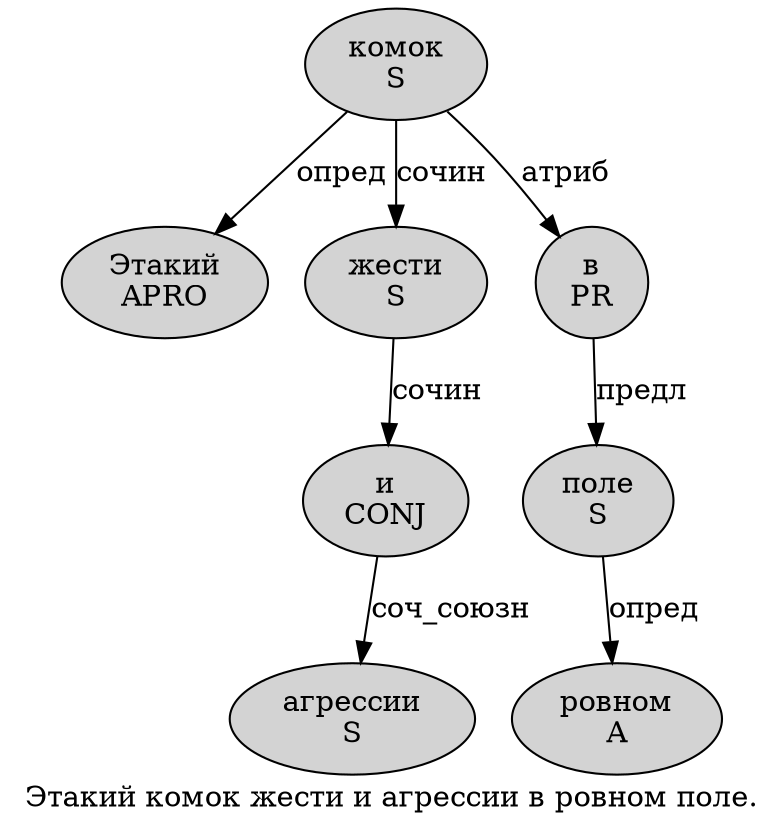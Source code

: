 digraph SENTENCE_3998 {
	graph [label="Этакий комок жести и агрессии в ровном поле."]
	node [style=filled]
		0 [label="Этакий
APRO" color="" fillcolor=lightgray penwidth=1 shape=ellipse]
		1 [label="комок
S" color="" fillcolor=lightgray penwidth=1 shape=ellipse]
		2 [label="жести
S" color="" fillcolor=lightgray penwidth=1 shape=ellipse]
		3 [label="и
CONJ" color="" fillcolor=lightgray penwidth=1 shape=ellipse]
		4 [label="агрессии
S" color="" fillcolor=lightgray penwidth=1 shape=ellipse]
		5 [label="в
PR" color="" fillcolor=lightgray penwidth=1 shape=ellipse]
		6 [label="ровном
A" color="" fillcolor=lightgray penwidth=1 shape=ellipse]
		7 [label="поле
S" color="" fillcolor=lightgray penwidth=1 shape=ellipse]
			2 -> 3 [label="сочин"]
			7 -> 6 [label="опред"]
			1 -> 0 [label="опред"]
			1 -> 2 [label="сочин"]
			1 -> 5 [label="атриб"]
			3 -> 4 [label="соч_союзн"]
			5 -> 7 [label="предл"]
}